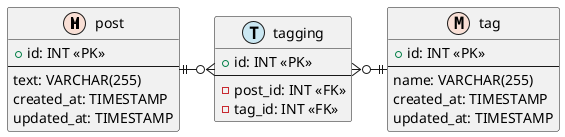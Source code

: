@startuml

!define MASTER F9DFD5
!define TRANSACTION CAE7F2

entity "post" as post <<M,MASTER>> {
    + id: INT <<PK>>
    --
    text: VARCHAR(255)
    created_at: TIMESTAMP
    updated_at: TIMESTAMP
}

entity "tagging" as tagging <<T,TRANSACTION>> {
    + id: INT <<PK>>
    --
    - post_id: INT <<FK>>
    - tag_id: INT <<FK>>
}

entity "tag" as tag <<M,MASTER>> {
    + id: INT <<PK>>
    --
    name: VARCHAR(255)
    created_at: TIMESTAMP
    updated_at: TIMESTAMP
}

post ||-right-o{ tagging
tag ||-left-o{ tagging

@enduml